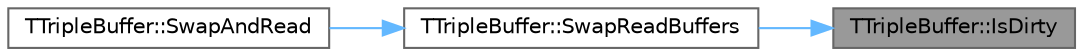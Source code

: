 digraph "TTripleBuffer::IsDirty"
{
 // INTERACTIVE_SVG=YES
 // LATEX_PDF_SIZE
  bgcolor="transparent";
  edge [fontname=Helvetica,fontsize=10,labelfontname=Helvetica,labelfontsize=10];
  node [fontname=Helvetica,fontsize=10,shape=box,height=0.2,width=0.4];
  rankdir="RL";
  Node1 [id="Node000001",label="TTripleBuffer::IsDirty",height=0.2,width=0.4,color="gray40", fillcolor="grey60", style="filled", fontcolor="black",tooltip="Check whether a new value is available for reading."];
  Node1 -> Node2 [id="edge1_Node000001_Node000002",dir="back",color="steelblue1",style="solid",tooltip=" "];
  Node2 [id="Node000002",label="TTripleBuffer::SwapReadBuffers",height=0.2,width=0.4,color="grey40", fillcolor="white", style="filled",URL="$d1/d21/classTTripleBuffer.html#a4b9b2c1b42b9b2812aceea8d1932f148",tooltip="Swap the latest read buffer, if available."];
  Node2 -> Node3 [id="edge2_Node000002_Node000003",dir="back",color="steelblue1",style="solid",tooltip=" "];
  Node3 [id="Node000003",label="TTripleBuffer::SwapAndRead",height=0.2,width=0.4,color="grey40", fillcolor="white", style="filled",URL="$d1/d21/classTTripleBuffer.html#aa56b19d6194e05449e6d5c6228eb50a7",tooltip="Convenience method for fetching and reading the latest buffer."];
}
